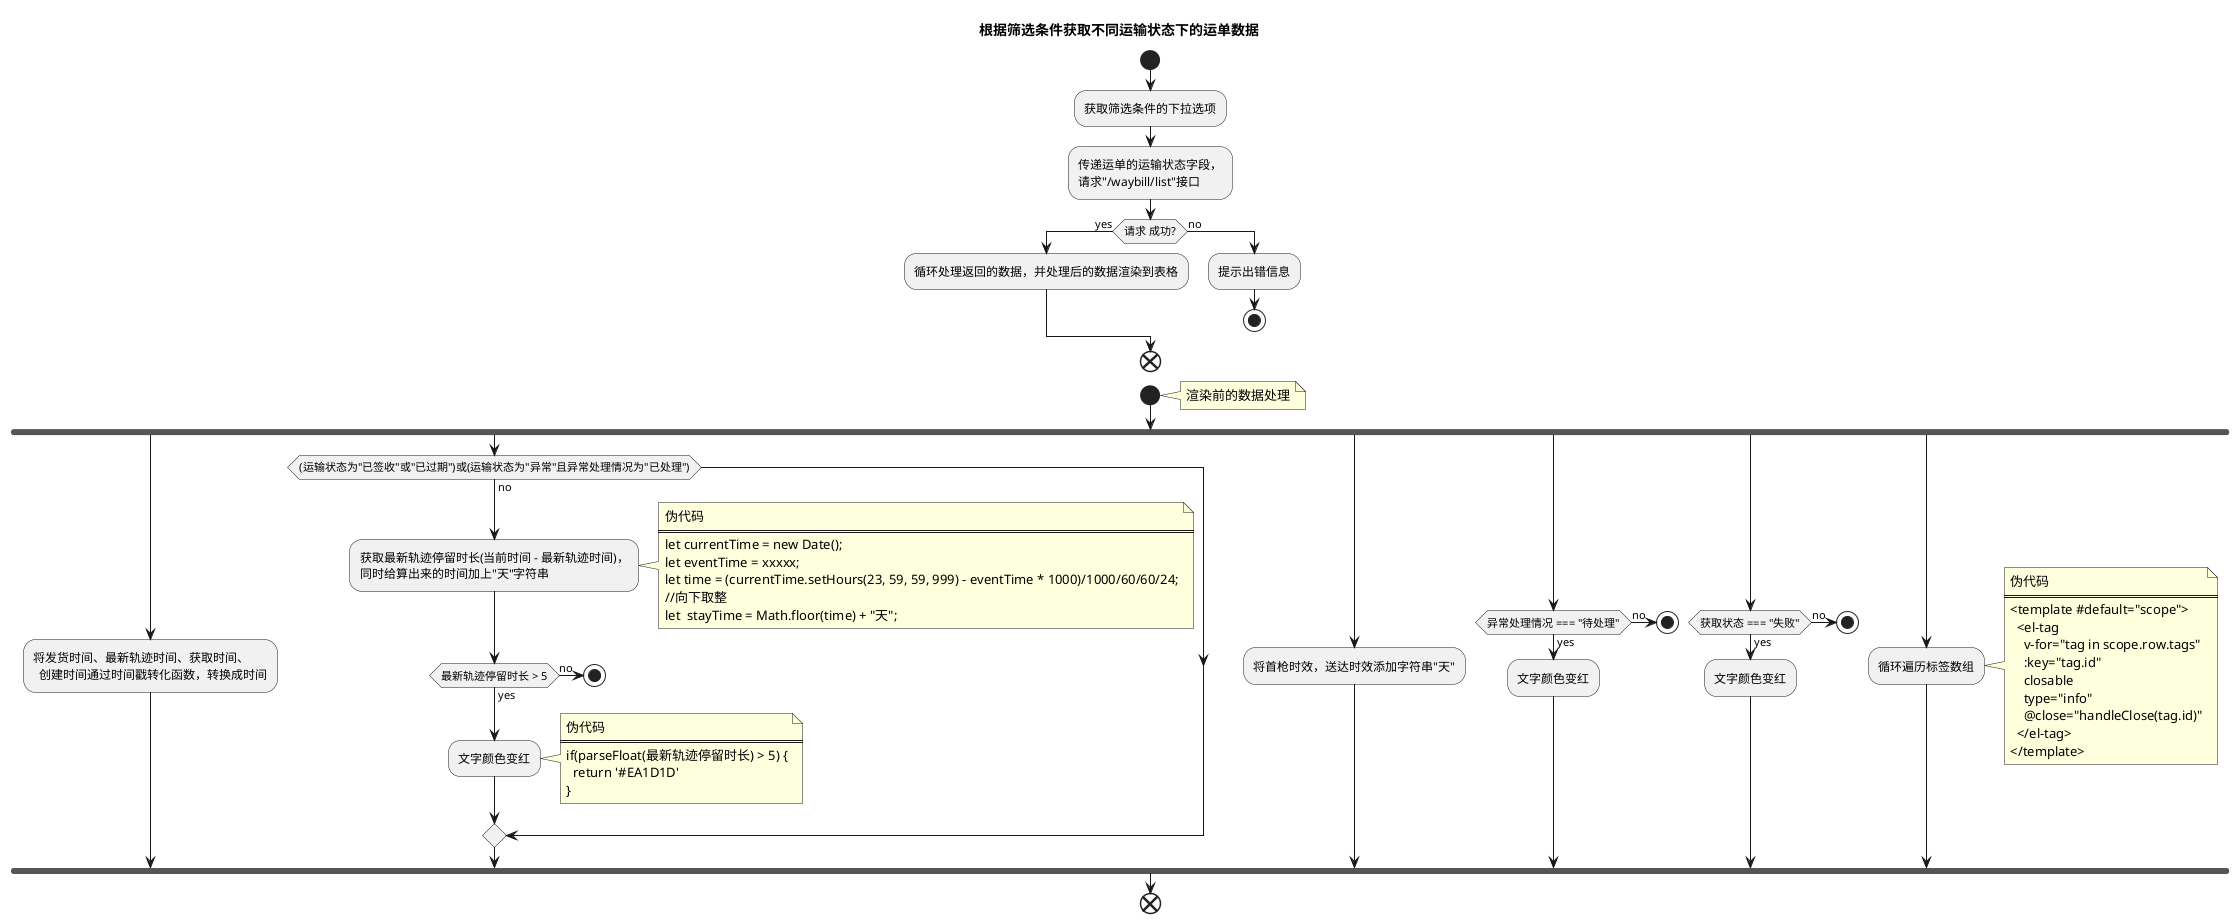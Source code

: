 @startuml
title 根据筛选条件获取不同运输状态下的运单数据

start
:获取筛选条件的下拉选项;
:传递运单的运输状态字段，
请求"/waybill/list"接口;
if(请求 成功?) then (yes)
  :循环处理返回的数据，并处理后的数据渲染到表格;
else (no)
  :提示出错信息;
  stop
endif
end

start
note right
  渲染前的数据处理
end note
fork
  :将发货时间、最新轨迹时间、获取时间、
    创建时间通过时间戳转化函数，转换成时间;
fork again
  if((运输状态为"已签收"或"已过期")或(运输状态为"异常"且异常处理情况为"已处理")) then (no) 
    :获取最新轨迹停留时长(当前时间 - 最新轨迹时间)，
    同时给算出来的时间加上"天"字符串;
    note right
      伪代码
      ====
      let currentTime = new Date();
      let eventTime = xxxxx;
      let time = (currentTime.setHours(23, 59, 59, 999) - eventTime * 1000)/1000/60/60/24;
      //向下取整
      let  stayTime = Math.floor(time) + "天";
    end note
     if(最新轨迹停留时长 > 5) then (yes)
    :文字颜色变红;
    note right
      伪代码
      ====
      if(parseFloat(最新轨迹停留时长) > 5) {
        return '#EA1D1D'
      }
    end note
  else (no)
    stop
  endif
  endif
fork again
  :将首枪时效，送达时效添加字符串"天";
fork again
  if(异常处理情况 === "待处理") then (yes)
    :文字颜色变红;
  else (no)
    stop
  endif
fork again
  if(获取状态 === "失败") then (yes)
    :文字颜色变红;
  else (no)
    stop
  endif
fork again
  :循环遍历标签数组;
  note right
    伪代码
    ====
    <template #default="scope">
      <el-tag 
        v-for="tag in scope.row.tags"
        :key="tag.id"
        closable
        type="info"
        @close="handleClose(tag.id)"
      </el-tag>
    </template>
  end note
end fork
end

@enduml

@startuml
title 分页处理

start
if(运单总数 > 设置的 page_size) then (yes)
  :显示分页组件;
  fork
    :切换当前页 current_page;
    :设置 current_page 为当前选定值;
  fork again
    :切换每页显示条数 page_size;
    :设置 page_size 为当前选定值;
    :设置 current_page =  1;
  end fork
  :带上之前选定的筛选条件，重新请求"/waybill/list"接口;
    if(请求 成功?) then (yes)
      :渲染当前页的数据;
    else (no)
      :提示出错信息;
      stop
    endif
else (no)
  :隐藏分页组件;
  stop
endif
end

@enduml

@startuml
title 自定义显示列

start
if(localStorage waybill column 已存在?) then (yes)
  :从 localStorage 获取 waybill column;
  :将 waybill column 赋给显示列组件;
  if(显示列组件中字段显示情况 有更新?) then (yes)
    :更新本地存储的 waybill column;
  else (no)
    stop
  endif
else (no)
  :从全局存储组件(global-data)中获取 waybill column;
  note right 
      global-data是存取全局变量的组件
  end note
  :本地存储 waybill column;
endif
end

@enduml

@startuml
title 重置数据

start
fork
  :创建时间重置为近三个月;
fork again
  :筛选表单除创建时间外其它置空;
end fork
:请求"/waybill/list/"接口;
if(请求 成功?) then (yes)
  :渲染数据;
else (no)
  :提示出错信息;
  stop
endif
end

@enduml